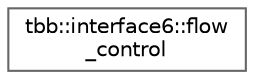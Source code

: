 digraph "类继承关系图"
{
 // LATEX_PDF_SIZE
  bgcolor="transparent";
  edge [fontname=Helvetica,fontsize=10,labelfontname=Helvetica,labelfontsize=10];
  node [fontname=Helvetica,fontsize=10,shape=box,height=0.2,width=0.4];
  rankdir="LR";
  Node0 [id="Node000000",label="tbb::interface6::flow\l_control",height=0.2,width=0.4,color="grey40", fillcolor="white", style="filled",URL="$classtbb_1_1interface6_1_1flow__control.html",tooltip="input_filter control to signal end-of-input for parallel_pipeline"];
}
